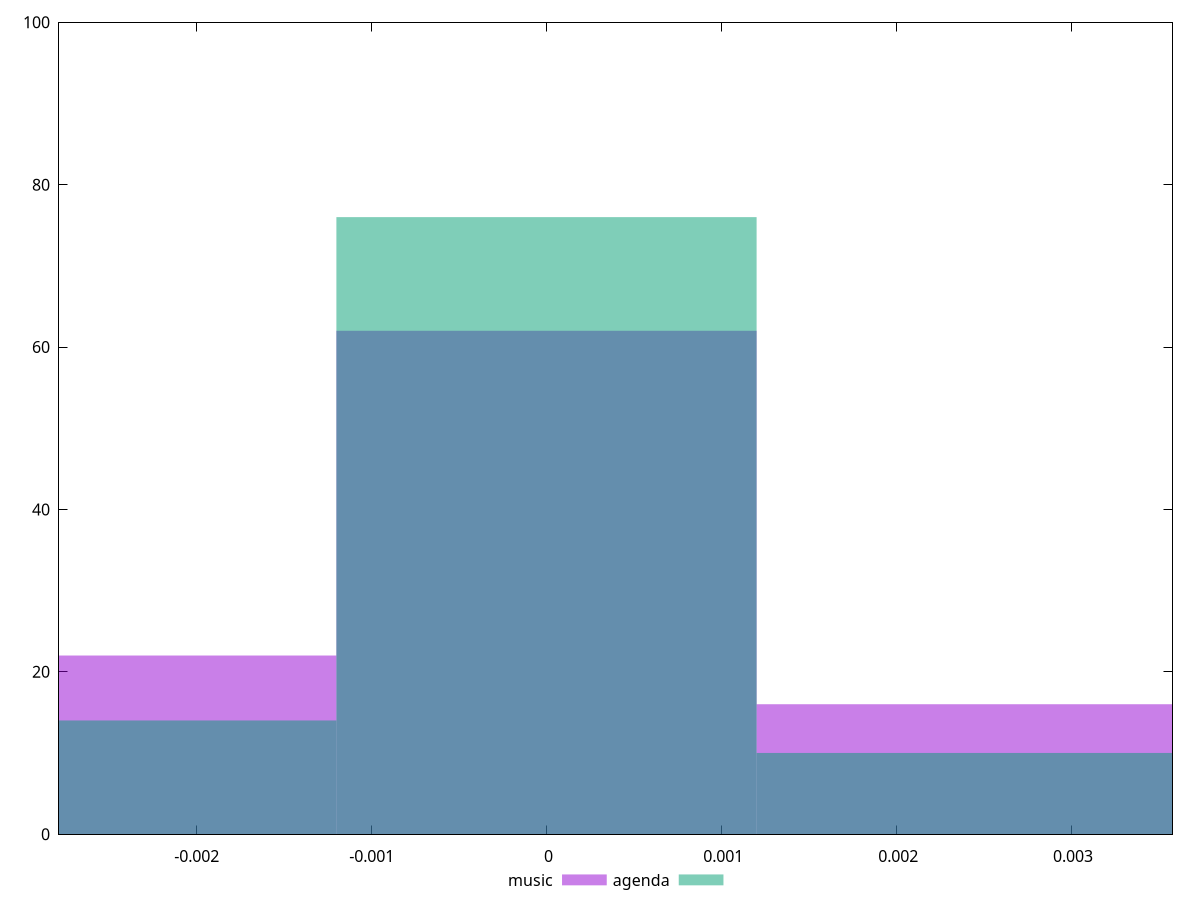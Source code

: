 reset

$music <<EOF
-0.002403244613629548 22
0.002403244613629548 16
0 62
EOF

$agenda <<EOF
0 76
-0.002403244613629548 14
0.002403244613629548 10
EOF

set key outside below
set boxwidth 0.002403244613629548
set xrange [-0.002788039773964076:0.003580172013998817]
set yrange [0:100]
set trange [0:100]
set style fill transparent solid 0.5 noborder
set terminal svg size 640, 500 enhanced background rgb 'white'
set output "report/report_00029_2021-02-24T13-36-40.390Z/meta/pScore-difference/comparison/histogram/0_vs_1.svg"

plot $music title "music" with boxes, \
     $agenda title "agenda" with boxes

reset
